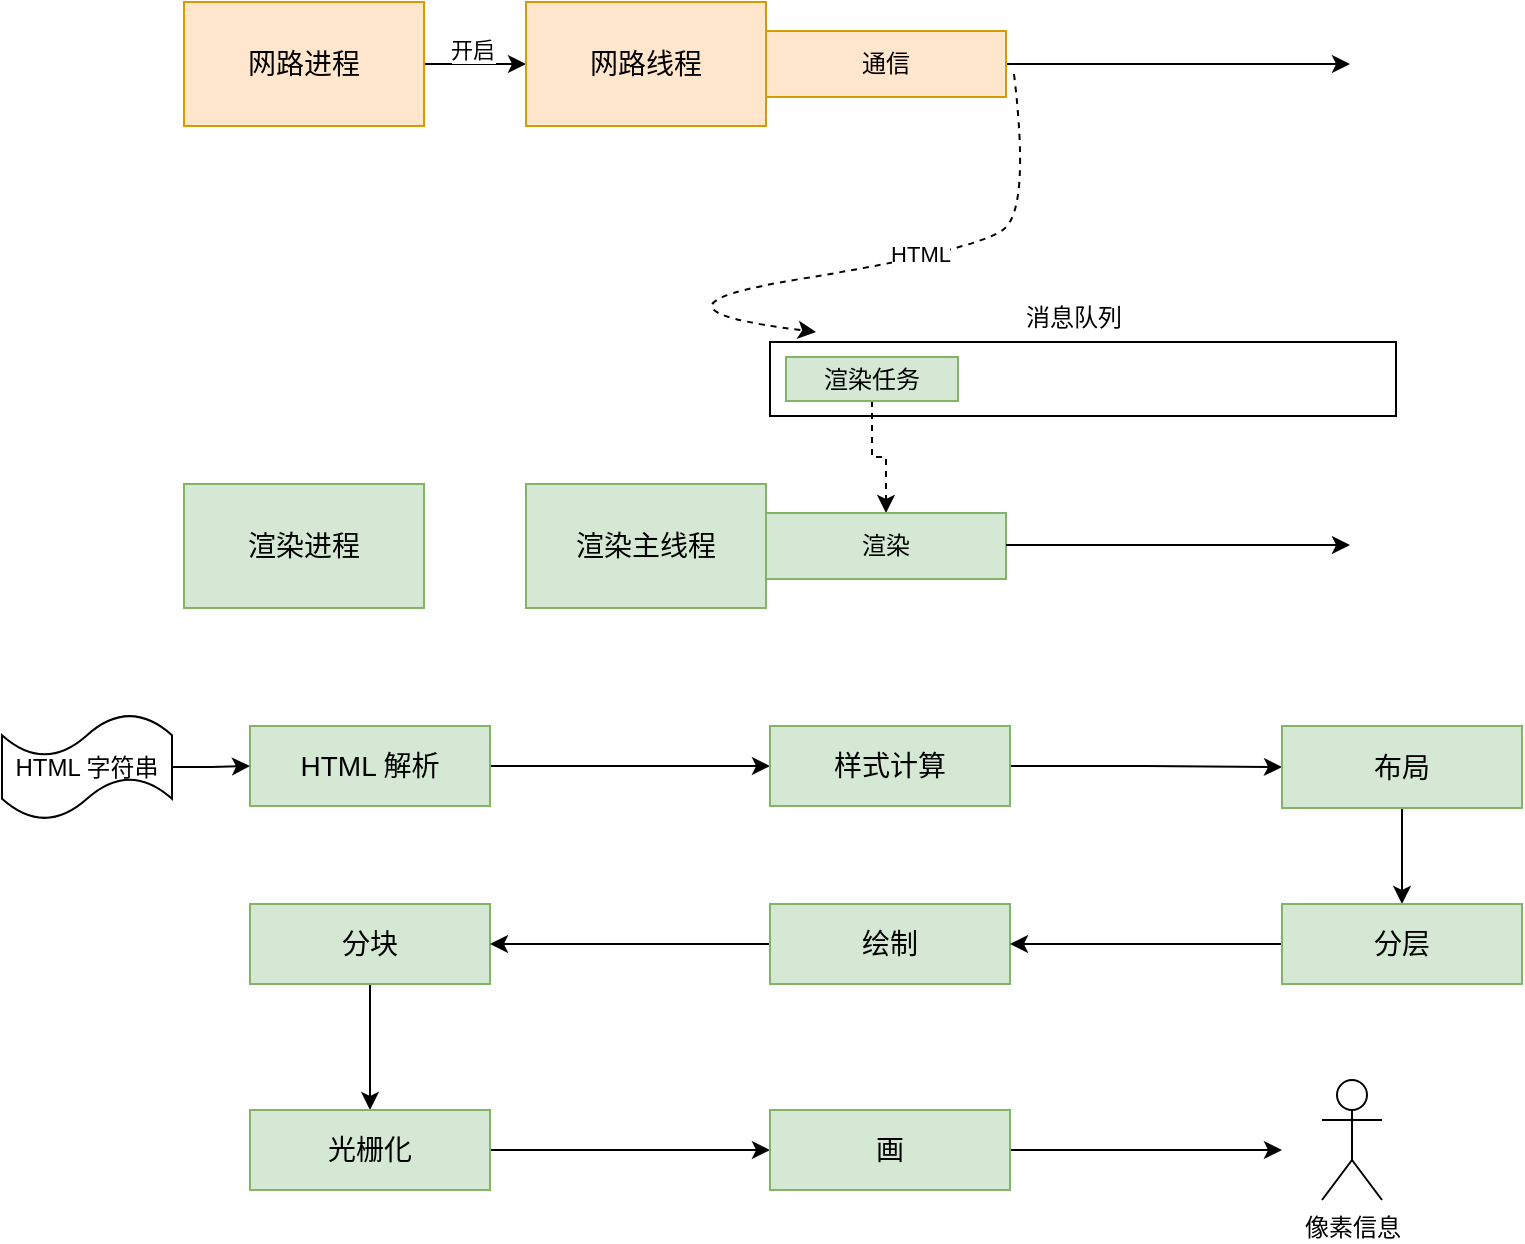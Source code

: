 <mxfile version="24.2.2" type="github">
  <diagram name="第 1 页" id="vearyti29MTFLVOe5t_O">
    <mxGraphModel dx="1059" dy="1495" grid="0" gridSize="10" guides="1" tooltips="1" connect="1" arrows="1" fold="1" page="1" pageScale="1" pageWidth="1200" pageHeight="1600" math="0" shadow="0">
      <root>
        <mxCell id="0" />
        <mxCell id="1" parent="0" />
        <mxCell id="1x1RIG6iOYMxdegQdgfS-4" style="edgeStyle=orthogonalEdgeStyle;rounded=0;orthogonalLoop=1;jettySize=auto;html=1;exitX=1;exitY=0.5;exitDx=0;exitDy=0;entryX=0;entryY=0.5;entryDx=0;entryDy=0;" edge="1" parent="1" source="1x1RIG6iOYMxdegQdgfS-1" target="1x1RIG6iOYMxdegQdgfS-2">
          <mxGeometry relative="1" as="geometry" />
        </mxCell>
        <mxCell id="1x1RIG6iOYMxdegQdgfS-5" value="开启" style="edgeLabel;html=1;align=center;verticalAlign=middle;resizable=0;points=[];" vertex="1" connectable="0" parent="1x1RIG6iOYMxdegQdgfS-4">
          <mxGeometry x="-0.059" y="8" relative="1" as="geometry">
            <mxPoint y="1" as="offset" />
          </mxGeometry>
        </mxCell>
        <mxCell id="1x1RIG6iOYMxdegQdgfS-1" value="&lt;font style=&quot;font-size: 14px;&quot;&gt;网路进程&lt;/font&gt;" style="rounded=0;whiteSpace=wrap;html=1;fillColor=#ffe6cc;strokeColor=#d79b00;" vertex="1" parent="1">
          <mxGeometry x="137" y="30" width="120" height="62" as="geometry" />
        </mxCell>
        <mxCell id="1x1RIG6iOYMxdegQdgfS-2" value="&lt;font style=&quot;font-size: 14px;&quot;&gt;网路线程&lt;/font&gt;" style="rounded=0;whiteSpace=wrap;html=1;fillColor=#ffe6cc;strokeColor=#d79b00;" vertex="1" parent="1">
          <mxGeometry x="308" y="30" width="120" height="62" as="geometry" />
        </mxCell>
        <mxCell id="1x1RIG6iOYMxdegQdgfS-7" style="edgeStyle=orthogonalEdgeStyle;rounded=0;orthogonalLoop=1;jettySize=auto;html=1;exitX=1;exitY=0.5;exitDx=0;exitDy=0;" edge="1" parent="1" source="1x1RIG6iOYMxdegQdgfS-6">
          <mxGeometry relative="1" as="geometry">
            <mxPoint x="720" y="61" as="targetPoint" />
          </mxGeometry>
        </mxCell>
        <mxCell id="1x1RIG6iOYMxdegQdgfS-6" value="通信" style="rounded=0;whiteSpace=wrap;html=1;fillColor=#ffe6cc;strokeColor=#d79b00;" vertex="1" parent="1">
          <mxGeometry x="428" y="44.5" width="120" height="33" as="geometry" />
        </mxCell>
        <mxCell id="1x1RIG6iOYMxdegQdgfS-8" value="&lt;font style=&quot;font-size: 14px;&quot;&gt;渲染进程&lt;/font&gt;" style="rounded=0;whiteSpace=wrap;html=1;fillColor=#d5e8d4;strokeColor=#82b366;" vertex="1" parent="1">
          <mxGeometry x="137" y="271" width="120" height="62" as="geometry" />
        </mxCell>
        <mxCell id="1x1RIG6iOYMxdegQdgfS-9" value="&lt;font style=&quot;font-size: 14px;&quot;&gt;渲染主线程&lt;/font&gt;" style="rounded=0;whiteSpace=wrap;html=1;fillColor=#d5e8d4;strokeColor=#82b366;" vertex="1" parent="1">
          <mxGeometry x="308" y="271" width="120" height="62" as="geometry" />
        </mxCell>
        <mxCell id="1x1RIG6iOYMxdegQdgfS-10" value="" style="rounded=0;whiteSpace=wrap;html=1;" vertex="1" parent="1">
          <mxGeometry x="430" y="200" width="313" height="37" as="geometry" />
        </mxCell>
        <mxCell id="1x1RIG6iOYMxdegQdgfS-11" value="消息队列" style="text;html=1;align=center;verticalAlign=middle;whiteSpace=wrap;rounded=0;" vertex="1" parent="1">
          <mxGeometry x="552" y="173" width="60" height="30" as="geometry" />
        </mxCell>
        <mxCell id="1x1RIG6iOYMxdegQdgfS-13" value="" style="curved=1;endArrow=classic;html=1;rounded=0;dashed=1;" edge="1" parent="1">
          <mxGeometry width="50" height="50" relative="1" as="geometry">
            <mxPoint x="552" y="66" as="sourcePoint" />
            <mxPoint x="453" y="195" as="targetPoint" />
            <Array as="points">
              <mxPoint x="560" y="133" />
              <mxPoint x="534" y="154" />
              <mxPoint x="356" y="183" />
            </Array>
          </mxGeometry>
        </mxCell>
        <mxCell id="1x1RIG6iOYMxdegQdgfS-17" value="HTML" style="edgeLabel;html=1;align=center;verticalAlign=middle;resizable=0;points=[];" vertex="1" connectable="0" parent="1x1RIG6iOYMxdegQdgfS-13">
          <mxGeometry x="-0.31" y="-3" relative="1" as="geometry">
            <mxPoint as="offset" />
          </mxGeometry>
        </mxCell>
        <mxCell id="1x1RIG6iOYMxdegQdgfS-18" style="edgeStyle=orthogonalEdgeStyle;rounded=0;orthogonalLoop=1;jettySize=auto;html=1;exitX=0.5;exitY=1;exitDx=0;exitDy=0;entryX=0.5;entryY=0;entryDx=0;entryDy=0;dashed=1;" edge="1" parent="1" source="1x1RIG6iOYMxdegQdgfS-14" target="1x1RIG6iOYMxdegQdgfS-16">
          <mxGeometry relative="1" as="geometry" />
        </mxCell>
        <mxCell id="1x1RIG6iOYMxdegQdgfS-14" value="渲染任务" style="rounded=0;whiteSpace=wrap;html=1;fillColor=#d5e8d4;strokeColor=#82b366;" vertex="1" parent="1">
          <mxGeometry x="438" y="207.5" width="86" height="22" as="geometry" />
        </mxCell>
        <mxCell id="1x1RIG6iOYMxdegQdgfS-16" value="渲染" style="rounded=0;whiteSpace=wrap;html=1;fillColor=#d5e8d4;strokeColor=#82b366;" vertex="1" parent="1">
          <mxGeometry x="428" y="285.5" width="120" height="33" as="geometry" />
        </mxCell>
        <mxCell id="1x1RIG6iOYMxdegQdgfS-19" style="edgeStyle=orthogonalEdgeStyle;rounded=0;orthogonalLoop=1;jettySize=auto;html=1;exitX=1;exitY=0.5;exitDx=0;exitDy=0;" edge="1" parent="1">
          <mxGeometry relative="1" as="geometry">
            <mxPoint x="720" y="301.5" as="targetPoint" />
            <mxPoint x="548" y="301.5" as="sourcePoint" />
          </mxGeometry>
        </mxCell>
        <mxCell id="1x1RIG6iOYMxdegQdgfS-30" style="edgeStyle=orthogonalEdgeStyle;rounded=0;orthogonalLoop=1;jettySize=auto;html=1;exitX=1;exitY=0.5;exitDx=0;exitDy=0;entryX=0;entryY=0.5;entryDx=0;entryDy=0;" edge="1" parent="1" source="1x1RIG6iOYMxdegQdgfS-20" target="1x1RIG6iOYMxdegQdgfS-21">
          <mxGeometry relative="1" as="geometry" />
        </mxCell>
        <mxCell id="1x1RIG6iOYMxdegQdgfS-20" value="&lt;font style=&quot;font-size: 14px;&quot;&gt;HTML 解析&lt;/font&gt;" style="rounded=0;whiteSpace=wrap;html=1;fillColor=#d5e8d4;strokeColor=#82b366;" vertex="1" parent="1">
          <mxGeometry x="170" y="392" width="120" height="40" as="geometry" />
        </mxCell>
        <mxCell id="1x1RIG6iOYMxdegQdgfS-31" style="edgeStyle=orthogonalEdgeStyle;rounded=0;orthogonalLoop=1;jettySize=auto;html=1;exitX=1;exitY=0.5;exitDx=0;exitDy=0;entryX=0;entryY=0.5;entryDx=0;entryDy=0;" edge="1" parent="1" source="1x1RIG6iOYMxdegQdgfS-21" target="1x1RIG6iOYMxdegQdgfS-22">
          <mxGeometry relative="1" as="geometry" />
        </mxCell>
        <mxCell id="1x1RIG6iOYMxdegQdgfS-21" value="&lt;span style=&quot;font-size: 14px;&quot;&gt;样式计算&lt;/span&gt;" style="rounded=0;whiteSpace=wrap;html=1;fillColor=#d5e8d4;strokeColor=#82b366;" vertex="1" parent="1">
          <mxGeometry x="430" y="392" width="120" height="40" as="geometry" />
        </mxCell>
        <mxCell id="1x1RIG6iOYMxdegQdgfS-32" value="" style="edgeStyle=orthogonalEdgeStyle;rounded=0;orthogonalLoop=1;jettySize=auto;html=1;" edge="1" parent="1" source="1x1RIG6iOYMxdegQdgfS-22" target="1x1RIG6iOYMxdegQdgfS-25">
          <mxGeometry relative="1" as="geometry" />
        </mxCell>
        <mxCell id="1x1RIG6iOYMxdegQdgfS-22" value="&lt;span style=&quot;font-size: 14px;&quot;&gt;布局&lt;/span&gt;" style="rounded=0;whiteSpace=wrap;html=1;fillColor=#d5e8d4;strokeColor=#82b366;" vertex="1" parent="1">
          <mxGeometry x="686" y="392" width="120" height="41" as="geometry" />
        </mxCell>
        <mxCell id="1x1RIG6iOYMxdegQdgfS-35" style="edgeStyle=orthogonalEdgeStyle;rounded=0;orthogonalLoop=1;jettySize=auto;html=1;" edge="1" parent="1" source="1x1RIG6iOYMxdegQdgfS-23" target="1x1RIG6iOYMxdegQdgfS-26">
          <mxGeometry relative="1" as="geometry" />
        </mxCell>
        <mxCell id="1x1RIG6iOYMxdegQdgfS-23" value="&lt;span style=&quot;font-size: 14px;&quot;&gt;分块&lt;/span&gt;" style="rounded=0;whiteSpace=wrap;html=1;fillColor=#d5e8d4;strokeColor=#82b366;" vertex="1" parent="1">
          <mxGeometry x="170" y="481" width="120" height="40" as="geometry" />
        </mxCell>
        <mxCell id="1x1RIG6iOYMxdegQdgfS-34" style="edgeStyle=orthogonalEdgeStyle;rounded=0;orthogonalLoop=1;jettySize=auto;html=1;" edge="1" parent="1" source="1x1RIG6iOYMxdegQdgfS-24" target="1x1RIG6iOYMxdegQdgfS-23">
          <mxGeometry relative="1" as="geometry" />
        </mxCell>
        <mxCell id="1x1RIG6iOYMxdegQdgfS-24" value="&lt;span style=&quot;font-size: 14px;&quot;&gt;绘制&lt;/span&gt;" style="rounded=0;whiteSpace=wrap;html=1;fillColor=#d5e8d4;strokeColor=#82b366;" vertex="1" parent="1">
          <mxGeometry x="430" y="481" width="120" height="40" as="geometry" />
        </mxCell>
        <mxCell id="1x1RIG6iOYMxdegQdgfS-33" style="edgeStyle=orthogonalEdgeStyle;rounded=0;orthogonalLoop=1;jettySize=auto;html=1;entryX=1;entryY=0.5;entryDx=0;entryDy=0;" edge="1" parent="1" source="1x1RIG6iOYMxdegQdgfS-25" target="1x1RIG6iOYMxdegQdgfS-24">
          <mxGeometry relative="1" as="geometry" />
        </mxCell>
        <mxCell id="1x1RIG6iOYMxdegQdgfS-25" value="&lt;font style=&quot;font-size: 14px;&quot;&gt;分层&lt;/font&gt;" style="rounded=0;whiteSpace=wrap;html=1;fillColor=#d5e8d4;strokeColor=#82b366;" vertex="1" parent="1">
          <mxGeometry x="686" y="481" width="120" height="40" as="geometry" />
        </mxCell>
        <mxCell id="1x1RIG6iOYMxdegQdgfS-36" style="edgeStyle=orthogonalEdgeStyle;rounded=0;orthogonalLoop=1;jettySize=auto;html=1;entryX=0;entryY=0.5;entryDx=0;entryDy=0;" edge="1" parent="1" source="1x1RIG6iOYMxdegQdgfS-26" target="1x1RIG6iOYMxdegQdgfS-27">
          <mxGeometry relative="1" as="geometry" />
        </mxCell>
        <mxCell id="1x1RIG6iOYMxdegQdgfS-26" value="&lt;span style=&quot;font-size: 14px;&quot;&gt;光栅化&lt;/span&gt;" style="rounded=0;whiteSpace=wrap;html=1;fillColor=#d5e8d4;strokeColor=#82b366;" vertex="1" parent="1">
          <mxGeometry x="170" y="584" width="120" height="40" as="geometry" />
        </mxCell>
        <mxCell id="1x1RIG6iOYMxdegQdgfS-37" style="edgeStyle=orthogonalEdgeStyle;rounded=0;orthogonalLoop=1;jettySize=auto;html=1;entryX=0;entryY=0.5;entryDx=0;entryDy=0;" edge="1" parent="1" source="1x1RIG6iOYMxdegQdgfS-27">
          <mxGeometry relative="1" as="geometry">
            <mxPoint x="686" y="604" as="targetPoint" />
          </mxGeometry>
        </mxCell>
        <mxCell id="1x1RIG6iOYMxdegQdgfS-27" value="&lt;span style=&quot;font-size: 14px;&quot;&gt;画&lt;/span&gt;" style="rounded=0;whiteSpace=wrap;html=1;fillColor=#d5e8d4;strokeColor=#82b366;" vertex="1" parent="1">
          <mxGeometry x="430" y="584" width="120" height="40" as="geometry" />
        </mxCell>
        <mxCell id="1x1RIG6iOYMxdegQdgfS-42" style="edgeStyle=orthogonalEdgeStyle;rounded=0;orthogonalLoop=1;jettySize=auto;html=1;entryX=0;entryY=0.5;entryDx=0;entryDy=0;" edge="1" parent="1" source="1x1RIG6iOYMxdegQdgfS-40" target="1x1RIG6iOYMxdegQdgfS-20">
          <mxGeometry relative="1" as="geometry" />
        </mxCell>
        <mxCell id="1x1RIG6iOYMxdegQdgfS-40" value="HTML 字符串" style="shape=tape;whiteSpace=wrap;html=1;" vertex="1" parent="1">
          <mxGeometry x="46" y="386" width="85" height="53" as="geometry" />
        </mxCell>
        <mxCell id="1x1RIG6iOYMxdegQdgfS-43" value="像素信息" style="shape=umlActor;verticalLabelPosition=bottom;verticalAlign=top;html=1;outlineConnect=0;" vertex="1" parent="1">
          <mxGeometry x="706" y="569" width="30" height="60" as="geometry" />
        </mxCell>
      </root>
    </mxGraphModel>
  </diagram>
</mxfile>
